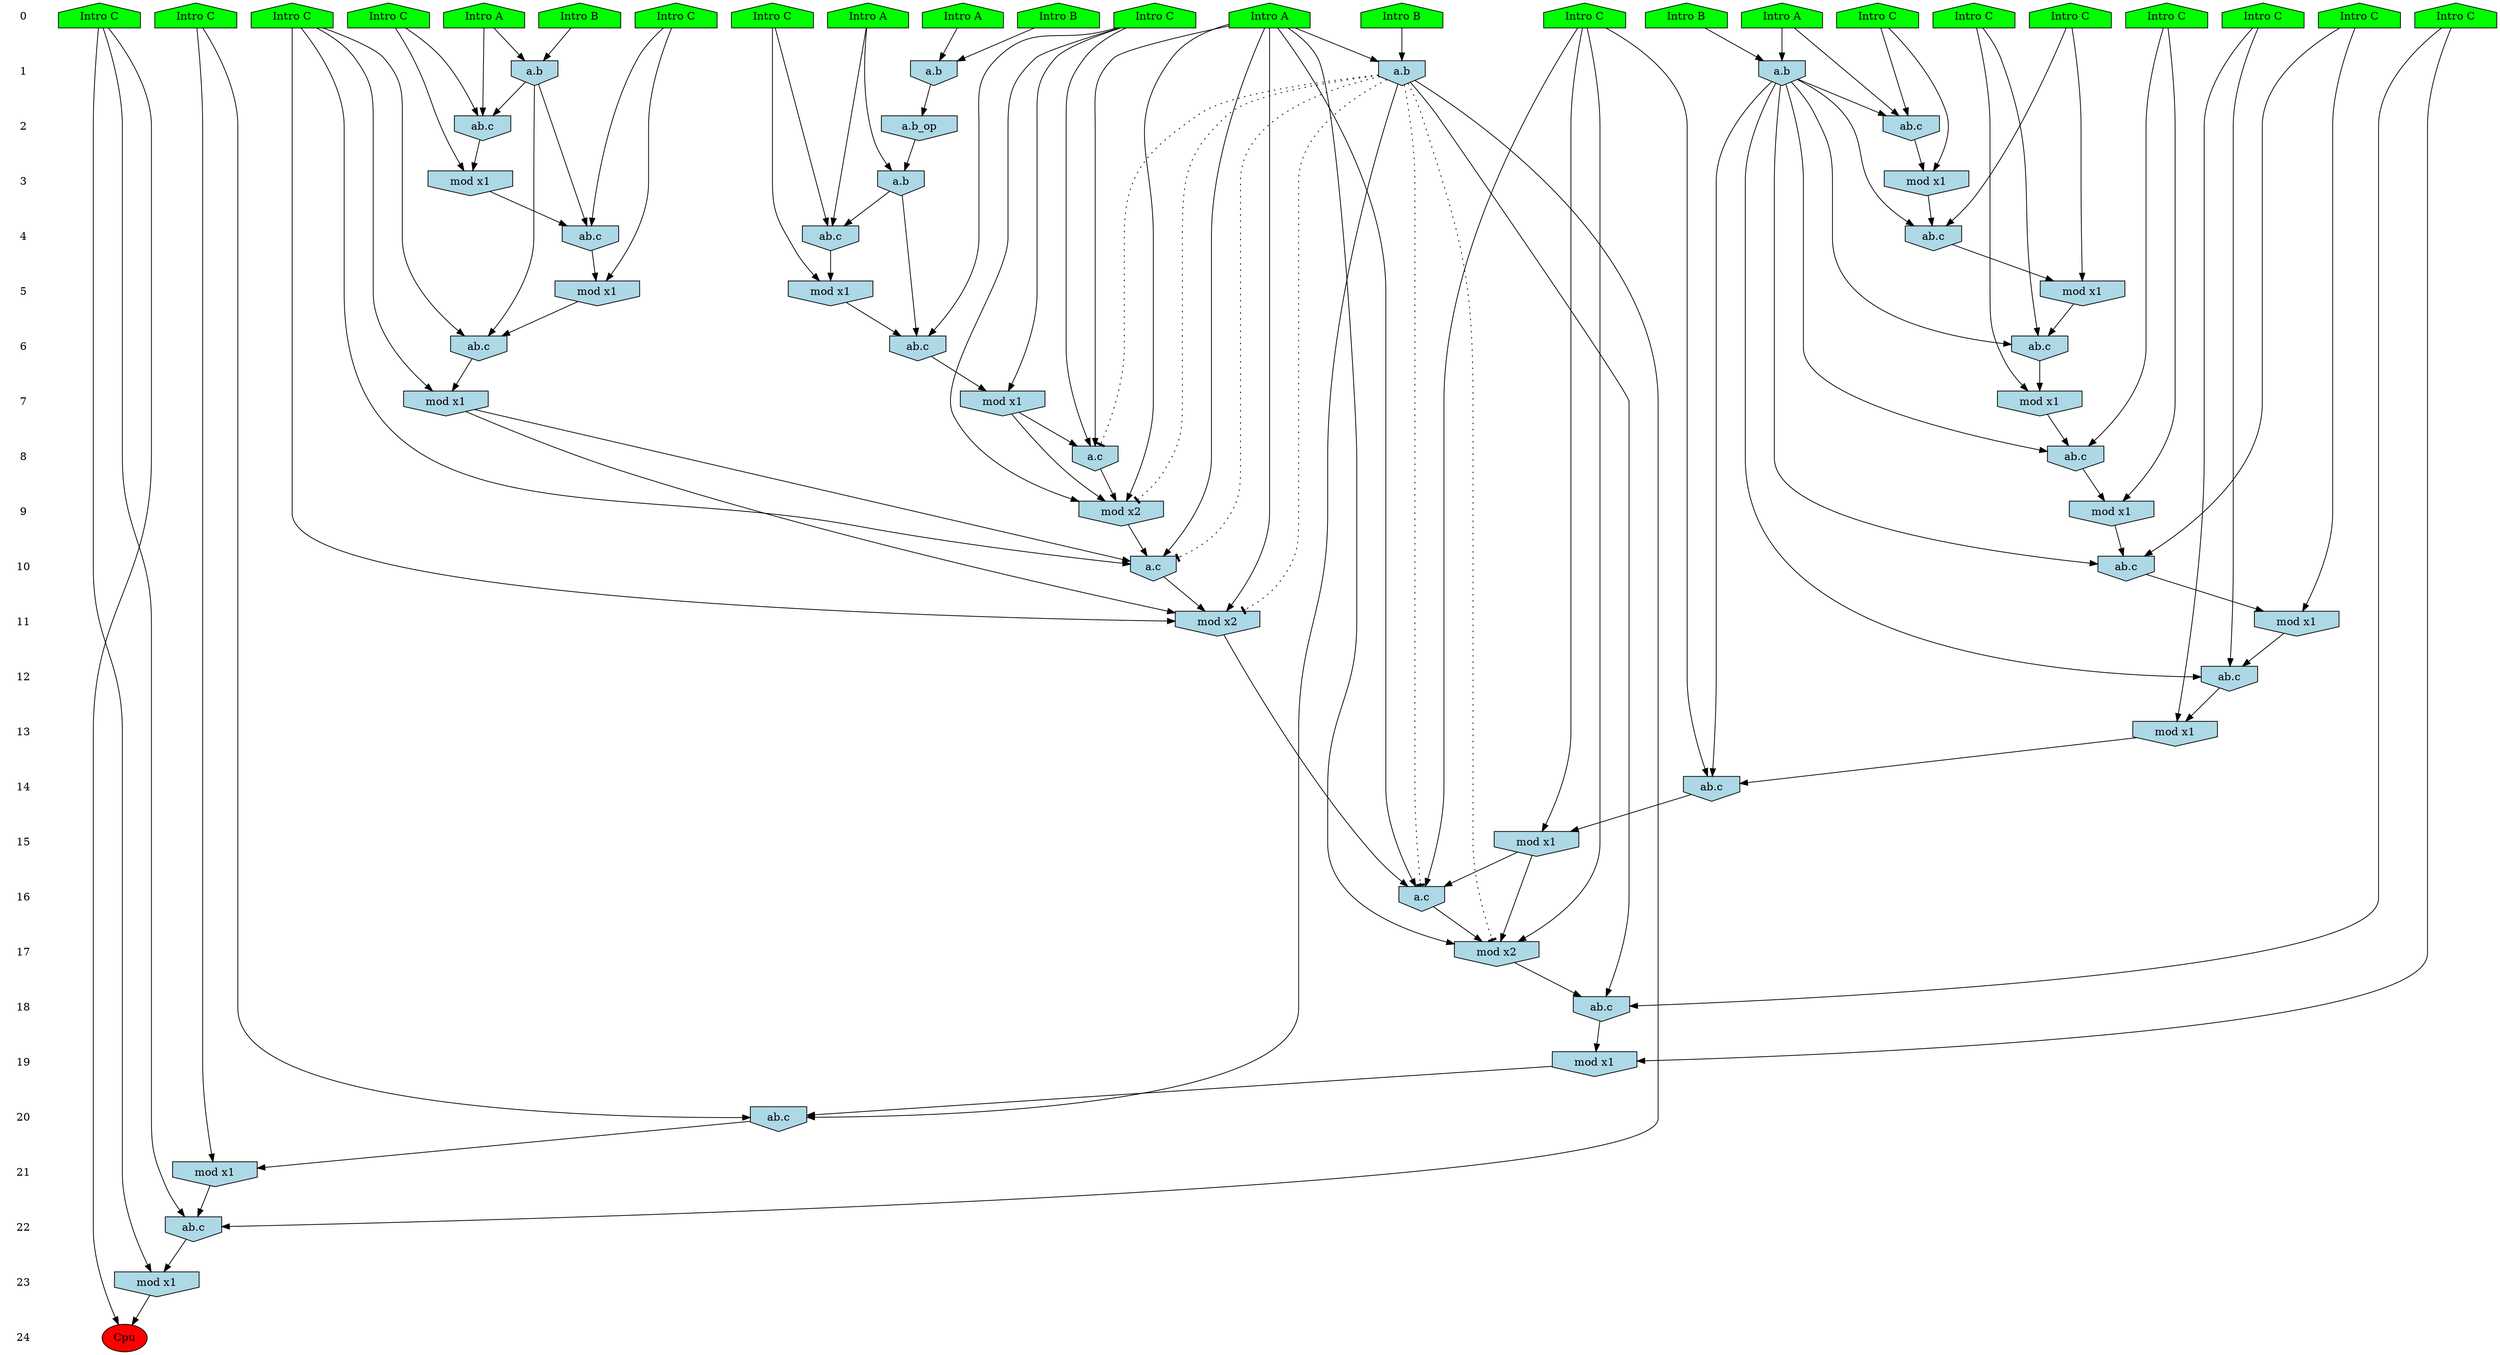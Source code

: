 /* Compression of 1 causal flows obtained in average at 1.831873E+01 t.u */
/* Compressed causal flows were: [3283] */
digraph G{
 ranksep=.5 ; 
{ rank = same ; "0" [shape=plaintext] ; node_1 [label ="Intro A", shape=house, style=filled, fillcolor=green] ;
node_2 [label ="Intro B", shape=house, style=filled, fillcolor=green] ;
node_3 [label ="Intro B", shape=house, style=filled, fillcolor=green] ;
node_4 [label ="Intro A", shape=house, style=filled, fillcolor=green] ;
node_5 [label ="Intro A", shape=house, style=filled, fillcolor=green] ;
node_6 [label ="Intro A", shape=house, style=filled, fillcolor=green] ;
node_7 [label ="Intro A", shape=house, style=filled, fillcolor=green] ;
node_8 [label ="Intro B", shape=house, style=filled, fillcolor=green] ;
node_9 [label ="Intro B", shape=house, style=filled, fillcolor=green] ;
node_10 [label ="Intro C", shape=house, style=filled, fillcolor=green] ;
node_11 [label ="Intro C", shape=house, style=filled, fillcolor=green] ;
node_12 [label ="Intro C", shape=house, style=filled, fillcolor=green] ;
node_13 [label ="Intro C", shape=house, style=filled, fillcolor=green] ;
node_14 [label ="Intro C", shape=house, style=filled, fillcolor=green] ;
node_15 [label ="Intro C", shape=house, style=filled, fillcolor=green] ;
node_16 [label ="Intro C", shape=house, style=filled, fillcolor=green] ;
node_17 [label ="Intro C", shape=house, style=filled, fillcolor=green] ;
node_18 [label ="Intro C", shape=house, style=filled, fillcolor=green] ;
node_19 [label ="Intro C", shape=house, style=filled, fillcolor=green] ;
node_20 [label ="Intro C", shape=house, style=filled, fillcolor=green] ;
node_21 [label ="Intro C", shape=house, style=filled, fillcolor=green] ;
node_22 [label ="Intro C", shape=house, style=filled, fillcolor=green] ;
node_23 [label ="Intro C", shape=house, style=filled, fillcolor=green] ;
node_24 [label ="Intro C", shape=house, style=filled, fillcolor=green] ;
}
{ rank = same ; "1" [shape=plaintext] ; node_25 [label="a.b", shape=invhouse, style=filled, fillcolor = lightblue] ;
node_26 [label="a.b", shape=invhouse, style=filled, fillcolor = lightblue] ;
node_27 [label="a.b", shape=invhouse, style=filled, fillcolor = lightblue] ;
node_60 [label="a.b", shape=invhouse, style=filled, fillcolor = lightblue] ;
}
{ rank = same ; "2" [shape=plaintext] ; node_28 [label="ab.c", shape=invhouse, style=filled, fillcolor = lightblue] ;
node_29 [label="ab.c", shape=invhouse, style=filled, fillcolor = lightblue] ;
node_32 [label="a.b_op", shape=invhouse, style=filled, fillcolor = lightblue] ;
}
{ rank = same ; "3" [shape=plaintext] ; node_30 [label="mod x1", shape=invhouse, style=filled, fillcolor = lightblue] ;
node_31 [label="mod x1", shape=invhouse, style=filled, fillcolor = lightblue] ;
node_38 [label="a.b", shape=invhouse, style=filled, fillcolor = lightblue] ;
}
{ rank = same ; "4" [shape=plaintext] ; node_33 [label="ab.c", shape=invhouse, style=filled, fillcolor = lightblue] ;
node_34 [label="ab.c", shape=invhouse, style=filled, fillcolor = lightblue] ;
node_40 [label="ab.c", shape=invhouse, style=filled, fillcolor = lightblue] ;
}
{ rank = same ; "5" [shape=plaintext] ; node_35 [label="mod x1", shape=invhouse, style=filled, fillcolor = lightblue] ;
node_36 [label="mod x1", shape=invhouse, style=filled, fillcolor = lightblue] ;
node_41 [label="mod x1", shape=invhouse, style=filled, fillcolor = lightblue] ;
}
{ rank = same ; "6" [shape=plaintext] ; node_37 [label="ab.c", shape=invhouse, style=filled, fillcolor = lightblue] ;
node_42 [label="ab.c", shape=invhouse, style=filled, fillcolor = lightblue] ;
node_43 [label="ab.c", shape=invhouse, style=filled, fillcolor = lightblue] ;
}
{ rank = same ; "7" [shape=plaintext] ; node_39 [label="mod x1", shape=invhouse, style=filled, fillcolor = lightblue] ;
node_44 [label="mod x1", shape=invhouse, style=filled, fillcolor = lightblue] ;
node_45 [label="mod x1", shape=invhouse, style=filled, fillcolor = lightblue] ;
}
{ rank = same ; "8" [shape=plaintext] ; node_46 [label="ab.c", shape=invhouse, style=filled, fillcolor = lightblue] ;
node_47 [label="a.c", shape=invhouse, style=filled, fillcolor = lightblue] ;
}
{ rank = same ; "9" [shape=plaintext] ; node_48 [label="mod x1", shape=invhouse, style=filled, fillcolor = lightblue] ;
node_51 [label="mod x2", shape=invhouse, style=filled, fillcolor = lightblue] ;
}
{ rank = same ; "10" [shape=plaintext] ; node_49 [label="ab.c", shape=invhouse, style=filled, fillcolor = lightblue] ;
node_52 [label="a.c", shape=invhouse, style=filled, fillcolor = lightblue] ;
}
{ rank = same ; "11" [shape=plaintext] ; node_50 [label="mod x1", shape=invhouse, style=filled, fillcolor = lightblue] ;
node_56 [label="mod x2", shape=invhouse, style=filled, fillcolor = lightblue] ;
}
{ rank = same ; "12" [shape=plaintext] ; node_53 [label="ab.c", shape=invhouse, style=filled, fillcolor = lightblue] ;
}
{ rank = same ; "13" [shape=plaintext] ; node_54 [label="mod x1", shape=invhouse, style=filled, fillcolor = lightblue] ;
}
{ rank = same ; "14" [shape=plaintext] ; node_55 [label="ab.c", shape=invhouse, style=filled, fillcolor = lightblue] ;
}
{ rank = same ; "15" [shape=plaintext] ; node_57 [label="mod x1", shape=invhouse, style=filled, fillcolor = lightblue] ;
}
{ rank = same ; "16" [shape=plaintext] ; node_58 [label="a.c", shape=invhouse, style=filled, fillcolor = lightblue] ;
}
{ rank = same ; "17" [shape=plaintext] ; node_59 [label="mod x2", shape=invhouse, style=filled, fillcolor = lightblue] ;
}
{ rank = same ; "18" [shape=plaintext] ; node_61 [label="ab.c", shape=invhouse, style=filled, fillcolor = lightblue] ;
}
{ rank = same ; "19" [shape=plaintext] ; node_62 [label="mod x1", shape=invhouse, style=filled, fillcolor = lightblue] ;
}
{ rank = same ; "20" [shape=plaintext] ; node_63 [label="ab.c", shape=invhouse, style=filled, fillcolor = lightblue] ;
}
{ rank = same ; "21" [shape=plaintext] ; node_64 [label="mod x1", shape=invhouse, style=filled, fillcolor = lightblue] ;
}
{ rank = same ; "22" [shape=plaintext] ; node_65 [label="ab.c", shape=invhouse, style=filled, fillcolor = lightblue] ;
}
{ rank = same ; "23" [shape=plaintext] ; node_66 [label="mod x1", shape=invhouse, style=filled, fillcolor = lightblue] ;
}
{ rank = same ; "24" [shape=plaintext] ; node_67 [label ="Cpu", style=filled, fillcolor=red] ;
}
"0" -> "1" [style="invis"]; 
"1" -> "2" [style="invis"]; 
"2" -> "3" [style="invis"]; 
"3" -> "4" [style="invis"]; 
"4" -> "5" [style="invis"]; 
"5" -> "6" [style="invis"]; 
"6" -> "7" [style="invis"]; 
"7" -> "8" [style="invis"]; 
"8" -> "9" [style="invis"]; 
"9" -> "10" [style="invis"]; 
"10" -> "11" [style="invis"]; 
"11" -> "12" [style="invis"]; 
"12" -> "13" [style="invis"]; 
"13" -> "14" [style="invis"]; 
"14" -> "15" [style="invis"]; 
"15" -> "16" [style="invis"]; 
"16" -> "17" [style="invis"]; 
"17" -> "18" [style="invis"]; 
"18" -> "19" [style="invis"]; 
"19" -> "20" [style="invis"]; 
"20" -> "21" [style="invis"]; 
"21" -> "22" [style="invis"]; 
"22" -> "23" [style="invis"]; 
"23" -> "24" [style="invis"]; 
node_3 -> node_25
node_5 -> node_25
node_7 -> node_26
node_8 -> node_26
node_6 -> node_27
node_9 -> node_27
node_6 -> node_28
node_21 -> node_28
node_27 -> node_28
node_7 -> node_29
node_18 -> node_29
node_26 -> node_29
node_18 -> node_30
node_29 -> node_30
node_21 -> node_31
node_28 -> node_31
node_25 -> node_32
node_24 -> node_33
node_26 -> node_33
node_30 -> node_33
node_11 -> node_34
node_27 -> node_34
node_31 -> node_34
node_24 -> node_35
node_33 -> node_35
node_11 -> node_36
node_34 -> node_36
node_17 -> node_37
node_26 -> node_37
node_35 -> node_37
node_1 -> node_38
node_32 -> node_38
node_17 -> node_39
node_37 -> node_39
node_1 -> node_40
node_20 -> node_40
node_38 -> node_40
node_20 -> node_41
node_40 -> node_41
node_13 -> node_42
node_27 -> node_42
node_36 -> node_42
node_12 -> node_43
node_38 -> node_43
node_41 -> node_43
node_13 -> node_44
node_42 -> node_44
node_12 -> node_45
node_43 -> node_45
node_14 -> node_46
node_27 -> node_46
node_44 -> node_46
node_4 -> node_47
node_12 -> node_47
node_45 -> node_47
node_14 -> node_48
node_46 -> node_48
node_16 -> node_49
node_27 -> node_49
node_48 -> node_49
node_16 -> node_50
node_49 -> node_50
node_4 -> node_51
node_12 -> node_51
node_45 -> node_51
node_47 -> node_51
node_4 -> node_52
node_17 -> node_52
node_39 -> node_52
node_51 -> node_52
node_15 -> node_53
node_27 -> node_53
node_50 -> node_53
node_15 -> node_54
node_53 -> node_54
node_19 -> node_55
node_27 -> node_55
node_54 -> node_55
node_4 -> node_56
node_17 -> node_56
node_39 -> node_56
node_52 -> node_56
node_19 -> node_57
node_55 -> node_57
node_4 -> node_58
node_19 -> node_58
node_56 -> node_58
node_57 -> node_58
node_4 -> node_59
node_19 -> node_59
node_57 -> node_59
node_58 -> node_59
node_2 -> node_60
node_4 -> node_60
node_23 -> node_61
node_59 -> node_61
node_60 -> node_61
node_23 -> node_62
node_61 -> node_62
node_10 -> node_63
node_60 -> node_63
node_62 -> node_63
node_10 -> node_64
node_63 -> node_64
node_22 -> node_65
node_60 -> node_65
node_64 -> node_65
node_22 -> node_66
node_65 -> node_66
node_22 -> node_67
node_66 -> node_67
node_60 -> node_59 [style=dotted, arrowhead = tee] 
node_60 -> node_58 [style=dotted, arrowhead = tee] 
node_60 -> node_56 [style=dotted, arrowhead = tee] 
node_60 -> node_52 [style=dotted, arrowhead = tee] 
node_60 -> node_51 [style=dotted, arrowhead = tee] 
node_60 -> node_47 [style=dotted, arrowhead = tee] 
}
/*
 Dot generation time: 0.000298
*/